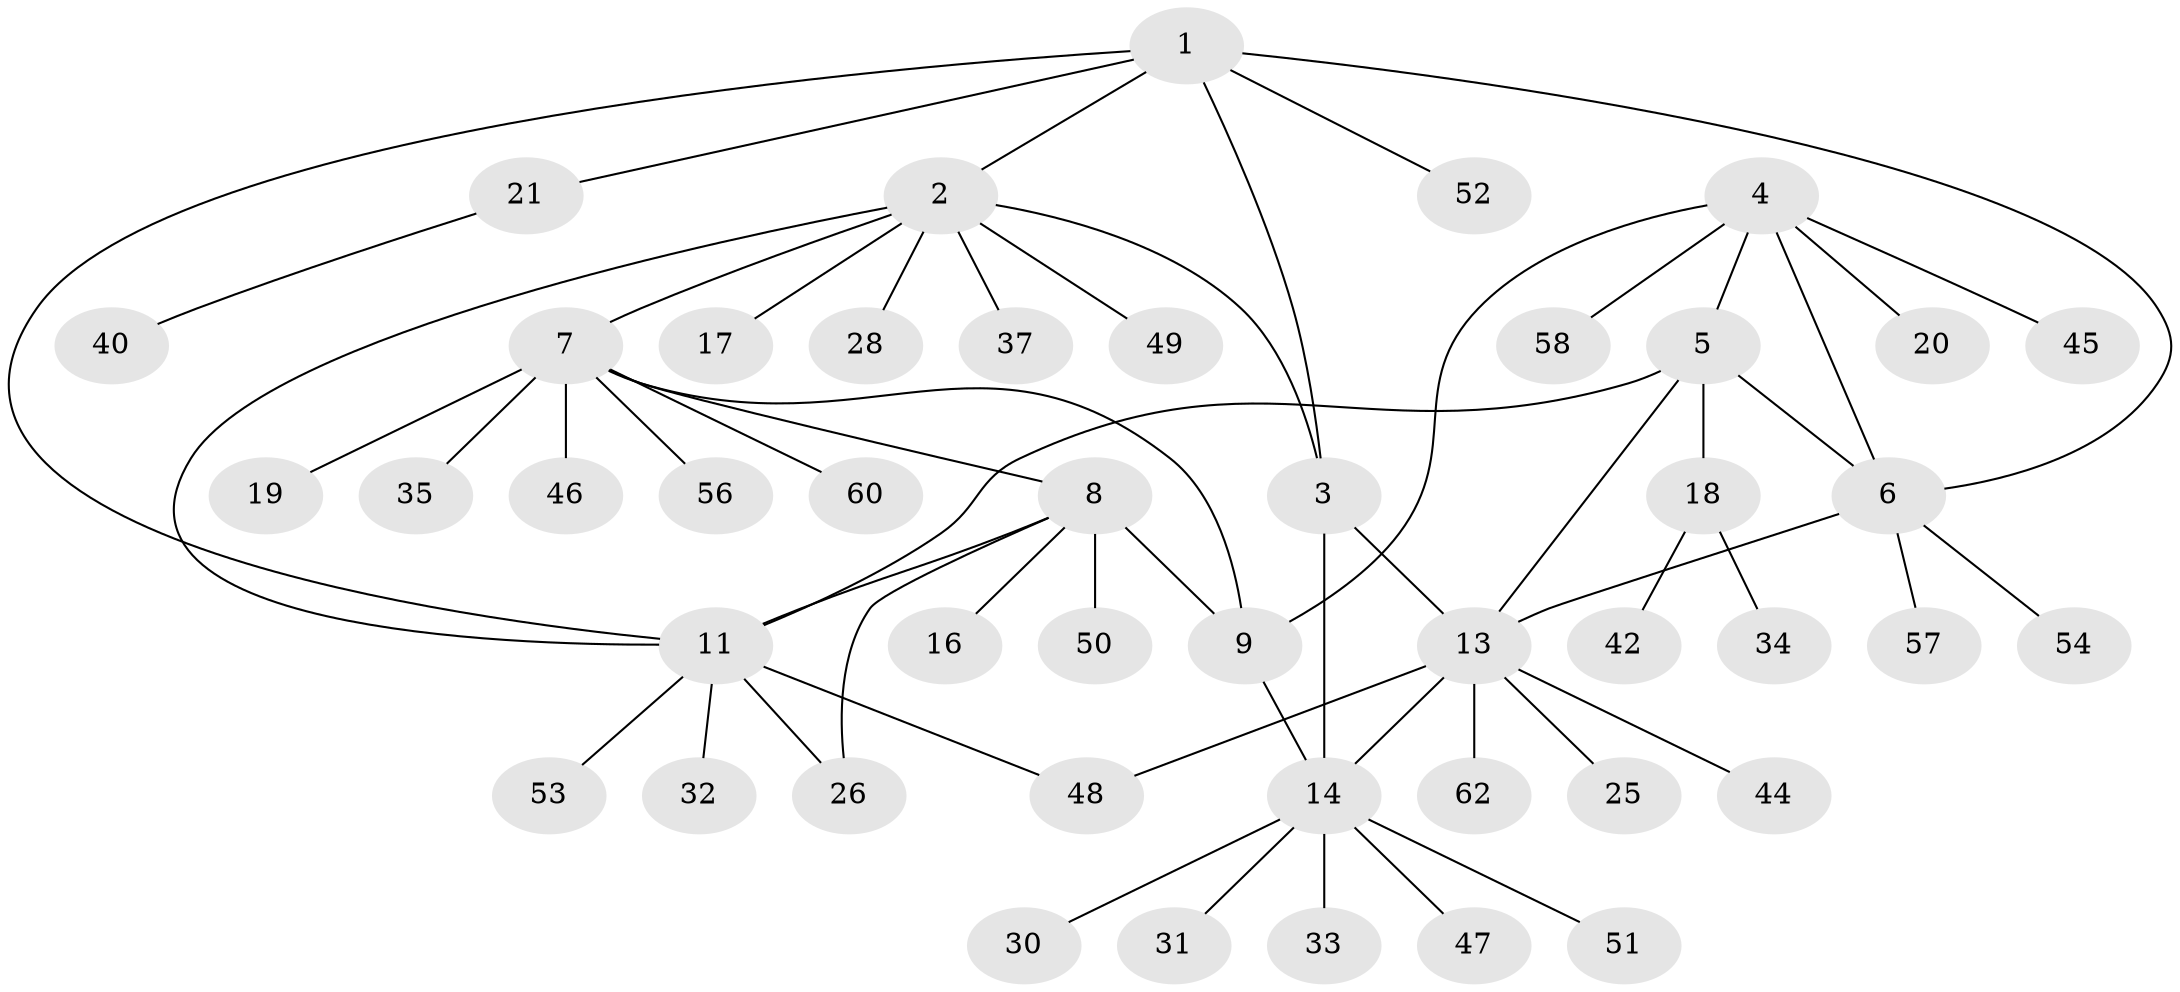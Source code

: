 // Generated by graph-tools (version 1.1) at 2025/52/02/27/25 19:52:15]
// undirected, 46 vertices, 58 edges
graph export_dot {
graph [start="1"]
  node [color=gray90,style=filled];
  1 [super="+29"];
  2 [super="+23"];
  3 [super="+38"];
  4 [super="+39"];
  5 [super="+10"];
  6 [super="+59"];
  7 [super="+36"];
  8 [super="+55"];
  9;
  11 [super="+12"];
  13 [super="+43"];
  14 [super="+15"];
  16 [super="+41"];
  17;
  18 [super="+22"];
  19;
  20;
  21 [super="+24"];
  25;
  26 [super="+27"];
  28;
  30;
  31;
  32;
  33;
  34;
  35;
  37;
  40;
  42;
  44;
  45;
  46;
  47;
  48;
  49;
  50;
  51;
  52;
  53;
  54;
  56;
  57 [super="+61"];
  58;
  60;
  62;
  1 -- 2;
  1 -- 3;
  1 -- 6;
  1 -- 21;
  1 -- 52;
  1 -- 11;
  2 -- 3;
  2 -- 7;
  2 -- 17;
  2 -- 28;
  2 -- 37;
  2 -- 49;
  2 -- 11;
  3 -- 14;
  3 -- 13;
  4 -- 5;
  4 -- 6;
  4 -- 9;
  4 -- 20;
  4 -- 45;
  4 -- 58;
  5 -- 6;
  5 -- 13;
  5 -- 18;
  5 -- 11 [weight=2];
  6 -- 13;
  6 -- 54;
  6 -- 57;
  7 -- 8;
  7 -- 9;
  7 -- 19;
  7 -- 35;
  7 -- 46;
  7 -- 56;
  7 -- 60;
  8 -- 9;
  8 -- 11;
  8 -- 16;
  8 -- 50;
  8 -- 26;
  9 -- 14;
  11 -- 26;
  11 -- 32;
  11 -- 53;
  11 -- 48;
  13 -- 14 [weight=2];
  13 -- 25;
  13 -- 44;
  13 -- 48;
  13 -- 62;
  14 -- 31;
  14 -- 47;
  14 -- 51;
  14 -- 33;
  14 -- 30;
  18 -- 34;
  18 -- 42;
  21 -- 40;
}
